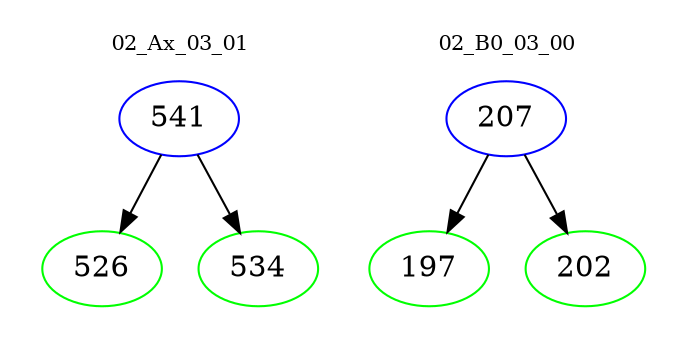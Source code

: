 digraph{
subgraph cluster_0 {
color = white
label = "02_Ax_03_01";
fontsize=10;
T0_541 [label="541", color="blue"]
T0_541 -> T0_526 [color="black"]
T0_526 [label="526", color="green"]
T0_541 -> T0_534 [color="black"]
T0_534 [label="534", color="green"]
}
subgraph cluster_1 {
color = white
label = "02_B0_03_00";
fontsize=10;
T1_207 [label="207", color="blue"]
T1_207 -> T1_197 [color="black"]
T1_197 [label="197", color="green"]
T1_207 -> T1_202 [color="black"]
T1_202 [label="202", color="green"]
}
}
